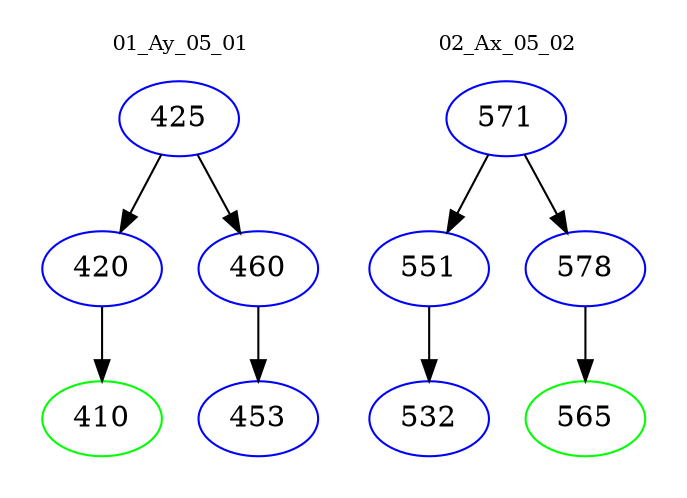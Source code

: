 digraph{
subgraph cluster_0 {
color = white
label = "01_Ay_05_01";
fontsize=10;
T0_425 [label="425", color="blue"]
T0_425 -> T0_420 [color="black"]
T0_420 [label="420", color="blue"]
T0_420 -> T0_410 [color="black"]
T0_410 [label="410", color="green"]
T0_425 -> T0_460 [color="black"]
T0_460 [label="460", color="blue"]
T0_460 -> T0_453 [color="black"]
T0_453 [label="453", color="blue"]
}
subgraph cluster_1 {
color = white
label = "02_Ax_05_02";
fontsize=10;
T1_571 [label="571", color="blue"]
T1_571 -> T1_551 [color="black"]
T1_551 [label="551", color="blue"]
T1_551 -> T1_532 [color="black"]
T1_532 [label="532", color="blue"]
T1_571 -> T1_578 [color="black"]
T1_578 [label="578", color="blue"]
T1_578 -> T1_565 [color="black"]
T1_565 [label="565", color="green"]
}
}
